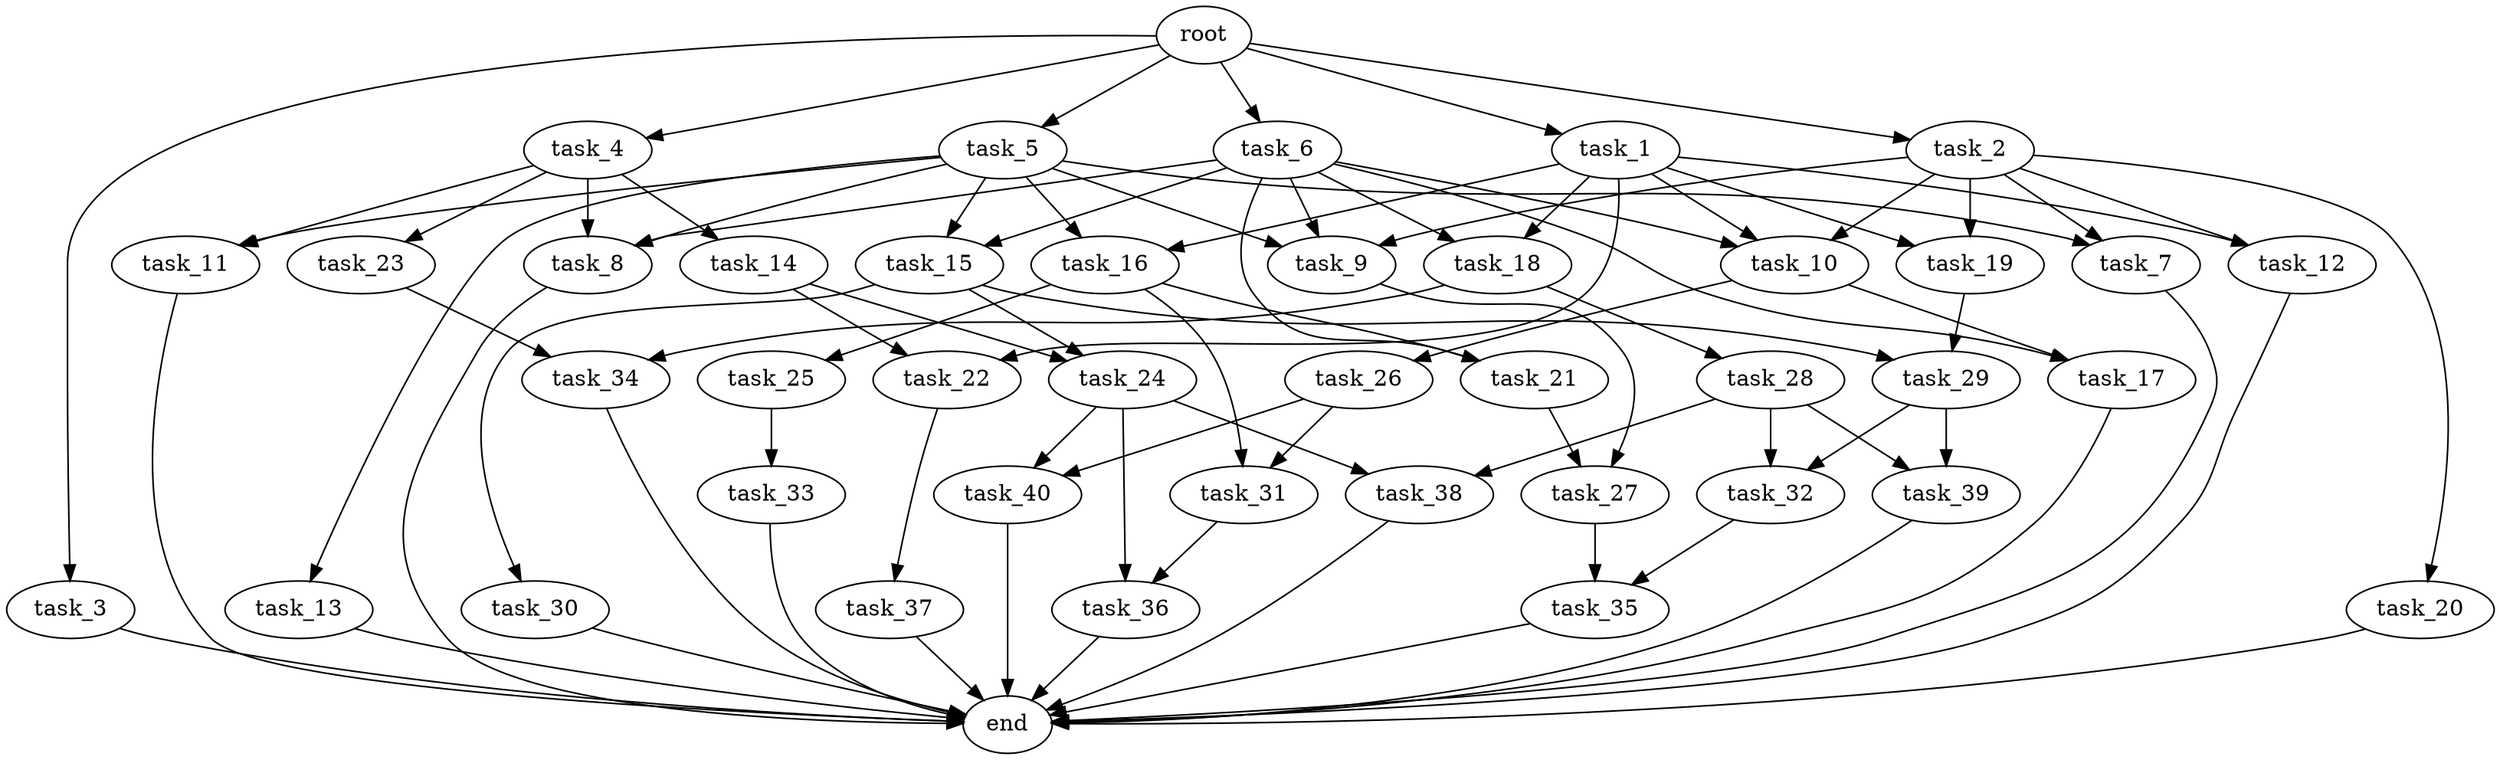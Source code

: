 digraph G {
  root [size="0.000000e+00"];
  task_1 [size="9.888582e+09"];
  task_2 [size="4.472774e+09"];
  task_3 [size="5.525154e+09"];
  task_4 [size="1.887841e+09"];
  task_5 [size="7.605030e+09"];
  task_6 [size="8.808238e+09"];
  task_7 [size="6.461545e+09"];
  task_8 [size="9.073061e+08"];
  task_9 [size="9.457694e+09"];
  task_10 [size="7.929396e+09"];
  task_11 [size="2.457593e+09"];
  task_12 [size="2.735996e+09"];
  task_13 [size="2.875448e+09"];
  task_14 [size="5.734403e+09"];
  task_15 [size="5.940622e+09"];
  task_16 [size="7.880822e+09"];
  task_17 [size="6.055240e+09"];
  task_18 [size="6.551587e+09"];
  task_19 [size="3.944796e+09"];
  task_20 [size="8.314921e+09"];
  task_21 [size="4.434397e+09"];
  task_22 [size="1.344654e+09"];
  task_23 [size="3.985621e+09"];
  task_24 [size="2.623500e+09"];
  task_25 [size="8.310610e+09"];
  task_26 [size="3.427569e+09"];
  task_27 [size="8.391595e+09"];
  task_28 [size="9.628768e+09"];
  task_29 [size="3.613704e+09"];
  task_30 [size="1.942859e+09"];
  task_31 [size="6.684663e+08"];
  task_32 [size="8.359703e+09"];
  task_33 [size="6.470512e+09"];
  task_34 [size="1.886118e+08"];
  task_35 [size="2.316762e+09"];
  task_36 [size="7.496369e+08"];
  task_37 [size="7.373501e+09"];
  task_38 [size="8.449375e+08"];
  task_39 [size="2.196841e+09"];
  task_40 [size="3.707985e+09"];
  end [size="0.000000e+00"];

  root -> task_1 [size="1.000000e-12"];
  root -> task_2 [size="1.000000e-12"];
  root -> task_3 [size="1.000000e-12"];
  root -> task_4 [size="1.000000e-12"];
  root -> task_5 [size="1.000000e-12"];
  root -> task_6 [size="1.000000e-12"];
  task_1 -> task_10 [size="2.643132e+08"];
  task_1 -> task_12 [size="1.367998e+08"];
  task_1 -> task_16 [size="3.940411e+08"];
  task_1 -> task_18 [size="3.275794e+08"];
  task_1 -> task_19 [size="1.972398e+08"];
  task_1 -> task_22 [size="6.723272e+07"];
  task_2 -> task_7 [size="3.230772e+08"];
  task_2 -> task_9 [size="3.152565e+08"];
  task_2 -> task_10 [size="2.643132e+08"];
  task_2 -> task_12 [size="1.367998e+08"];
  task_2 -> task_19 [size="1.972398e+08"];
  task_2 -> task_20 [size="8.314921e+08"];
  task_3 -> end [size="1.000000e-12"];
  task_4 -> task_8 [size="3.024354e+07"];
  task_4 -> task_11 [size="1.228797e+08"];
  task_4 -> task_14 [size="5.734403e+08"];
  task_4 -> task_23 [size="3.985621e+08"];
  task_5 -> task_7 [size="3.230772e+08"];
  task_5 -> task_8 [size="3.024354e+07"];
  task_5 -> task_9 [size="3.152565e+08"];
  task_5 -> task_11 [size="1.228797e+08"];
  task_5 -> task_13 [size="2.875448e+08"];
  task_5 -> task_15 [size="2.970311e+08"];
  task_5 -> task_16 [size="3.940411e+08"];
  task_6 -> task_8 [size="3.024354e+07"];
  task_6 -> task_9 [size="3.152565e+08"];
  task_6 -> task_10 [size="2.643132e+08"];
  task_6 -> task_15 [size="2.970311e+08"];
  task_6 -> task_17 [size="3.027620e+08"];
  task_6 -> task_18 [size="3.275794e+08"];
  task_6 -> task_21 [size="2.217198e+08"];
  task_7 -> end [size="1.000000e-12"];
  task_8 -> end [size="1.000000e-12"];
  task_9 -> task_27 [size="4.195798e+08"];
  task_10 -> task_17 [size="3.027620e+08"];
  task_10 -> task_26 [size="3.427569e+08"];
  task_11 -> end [size="1.000000e-12"];
  task_12 -> end [size="1.000000e-12"];
  task_13 -> end [size="1.000000e-12"];
  task_14 -> task_22 [size="6.723272e+07"];
  task_14 -> task_24 [size="1.311750e+08"];
  task_15 -> task_24 [size="1.311750e+08"];
  task_15 -> task_29 [size="1.806852e+08"];
  task_15 -> task_30 [size="1.942859e+08"];
  task_16 -> task_21 [size="2.217198e+08"];
  task_16 -> task_25 [size="8.310610e+08"];
  task_16 -> task_31 [size="3.342332e+07"];
  task_17 -> end [size="1.000000e-12"];
  task_18 -> task_28 [size="9.628768e+08"];
  task_18 -> task_34 [size="9.430590e+06"];
  task_19 -> task_29 [size="1.806852e+08"];
  task_20 -> end [size="1.000000e-12"];
  task_21 -> task_27 [size="4.195798e+08"];
  task_22 -> task_37 [size="7.373501e+08"];
  task_23 -> task_34 [size="9.430590e+06"];
  task_24 -> task_36 [size="3.748184e+07"];
  task_24 -> task_38 [size="4.224688e+07"];
  task_24 -> task_40 [size="1.853992e+08"];
  task_25 -> task_33 [size="6.470512e+08"];
  task_26 -> task_31 [size="3.342332e+07"];
  task_26 -> task_40 [size="1.853992e+08"];
  task_27 -> task_35 [size="1.158381e+08"];
  task_28 -> task_32 [size="4.179851e+08"];
  task_28 -> task_38 [size="4.224688e+07"];
  task_28 -> task_39 [size="1.098420e+08"];
  task_29 -> task_32 [size="4.179851e+08"];
  task_29 -> task_39 [size="1.098420e+08"];
  task_30 -> end [size="1.000000e-12"];
  task_31 -> task_36 [size="3.748184e+07"];
  task_32 -> task_35 [size="1.158381e+08"];
  task_33 -> end [size="1.000000e-12"];
  task_34 -> end [size="1.000000e-12"];
  task_35 -> end [size="1.000000e-12"];
  task_36 -> end [size="1.000000e-12"];
  task_37 -> end [size="1.000000e-12"];
  task_38 -> end [size="1.000000e-12"];
  task_39 -> end [size="1.000000e-12"];
  task_40 -> end [size="1.000000e-12"];
}
